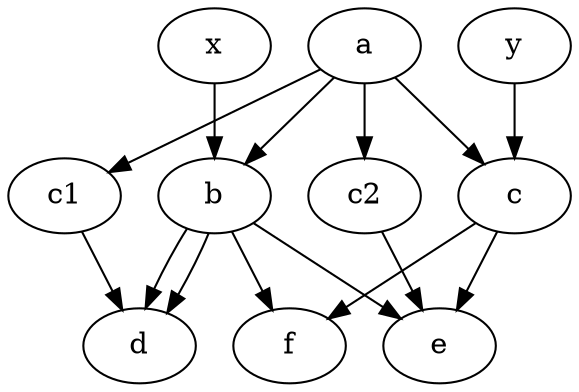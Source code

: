 digraph triangle {
	x -> b
	y -> c
	a -> b
	a -> c

	b -> d
	b -> e
	c -> e
	c -> f
	b -> f
	a -> c1
	c1 -> d
	b -> d
	a -> c2
	c2 -> e
}